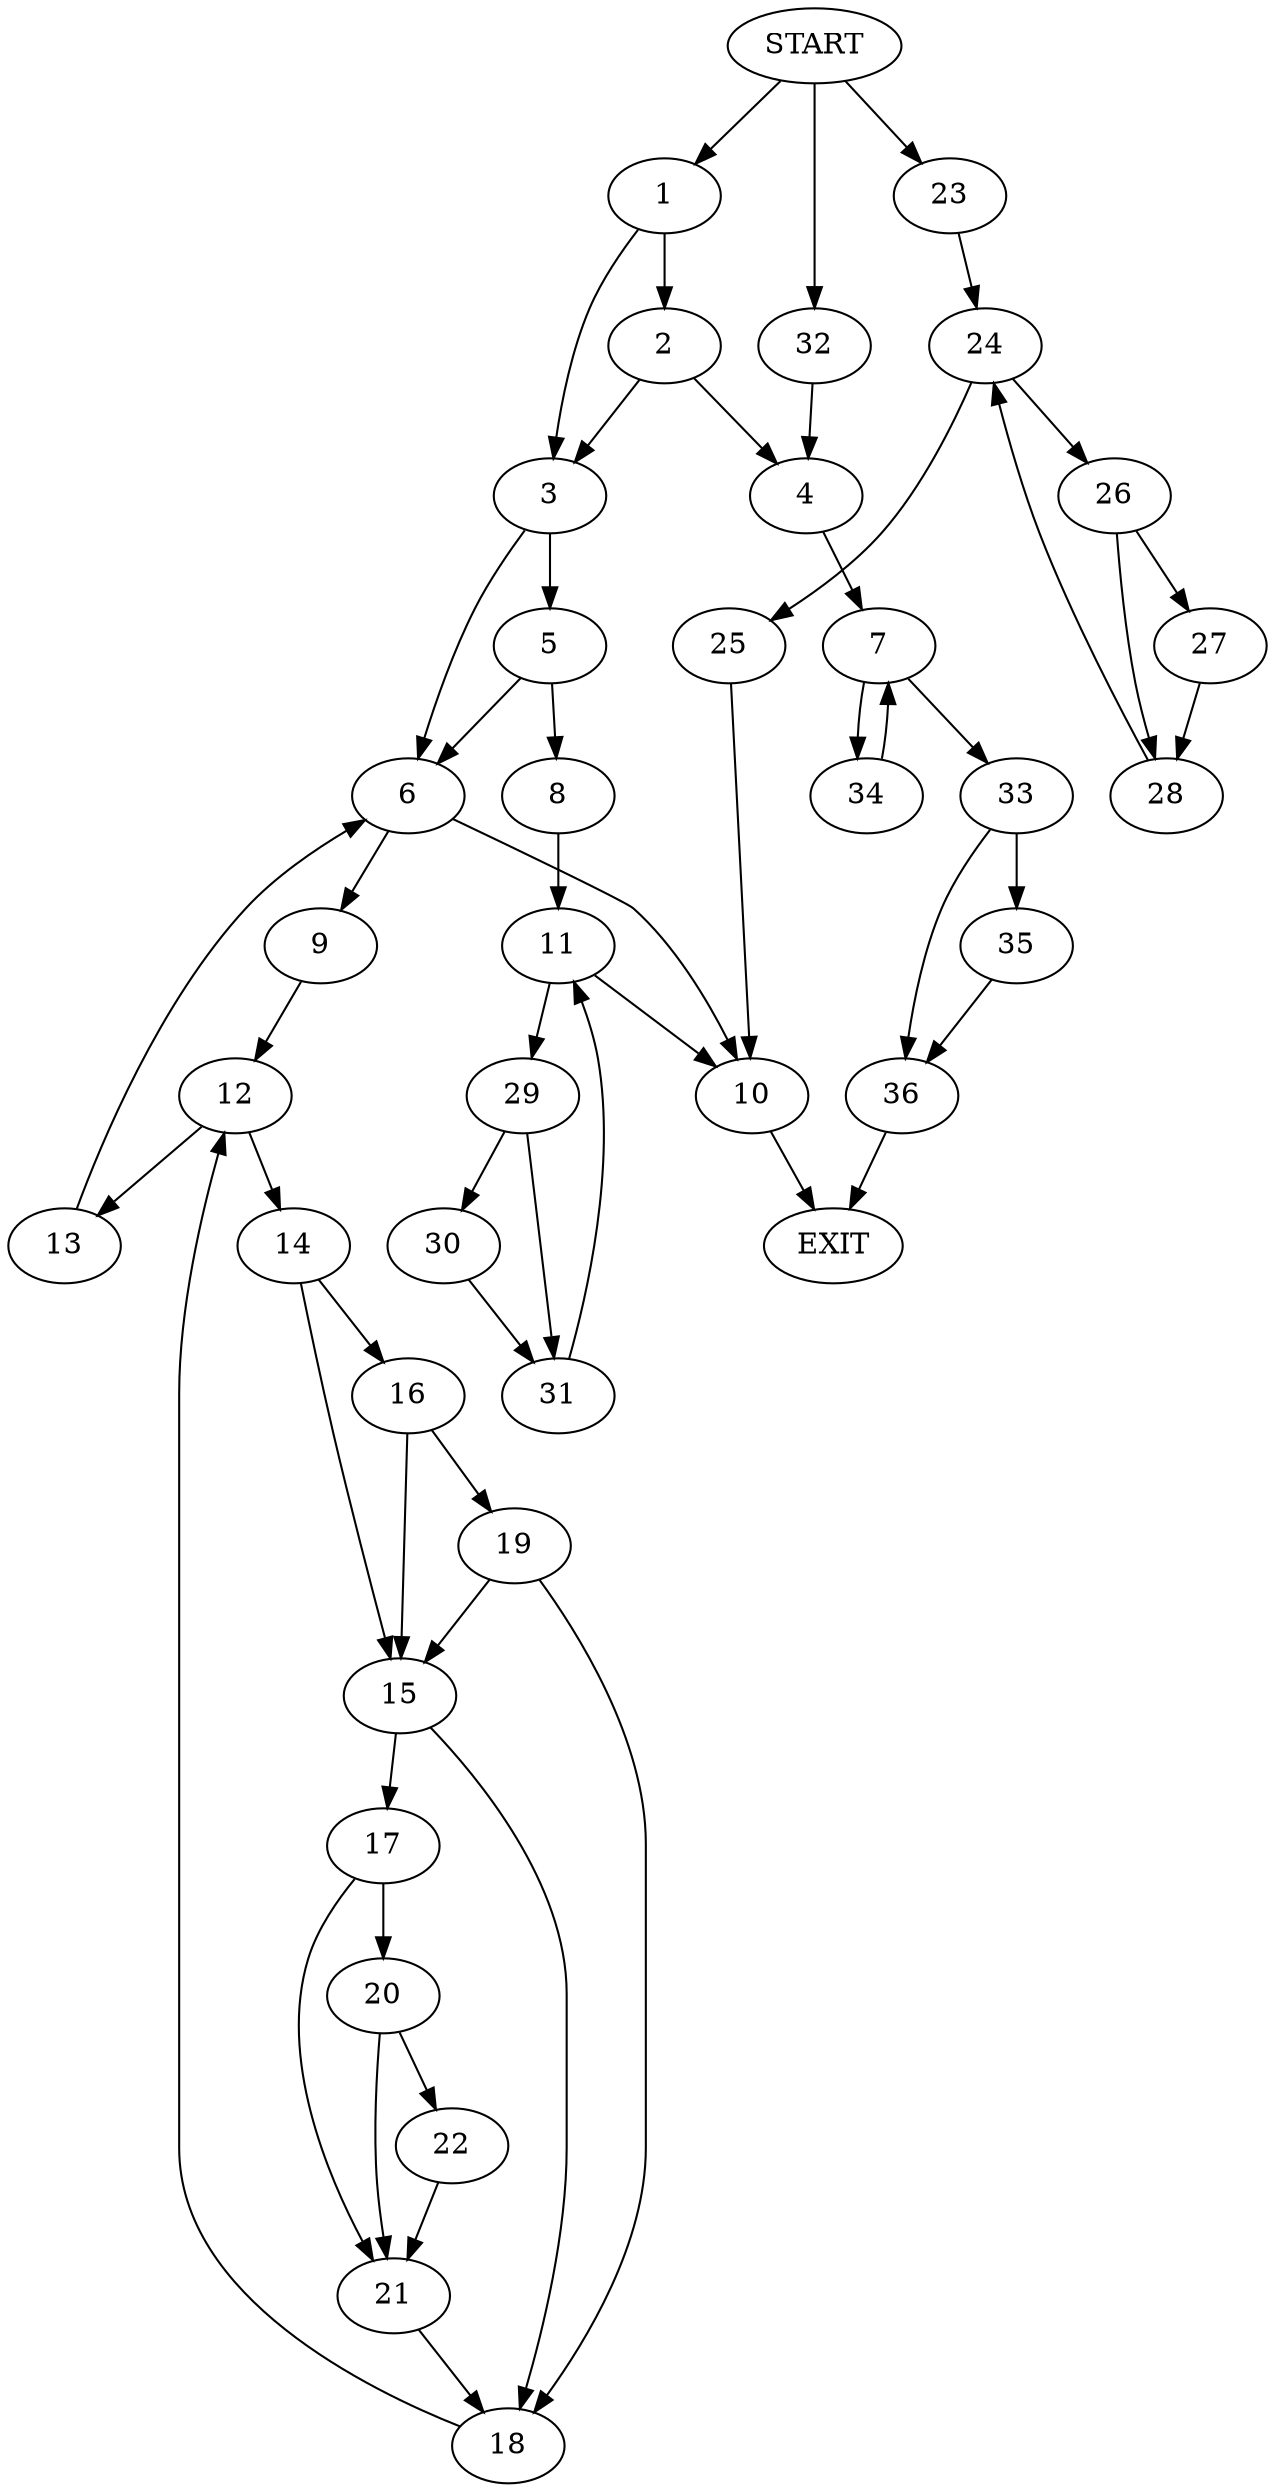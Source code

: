 digraph {
0 [label="START"]
37 [label="EXIT"]
0 -> 1
1 -> 2
1 -> 3
2 -> 3
2 -> 4
3 -> 5
3 -> 6
4 -> 7
5 -> 8
5 -> 6
6 -> 9
6 -> 10
8 -> 11
9 -> 12
10 -> 37
12 -> 13
12 -> 14
14 -> 15
14 -> 16
13 -> 6
15 -> 17
15 -> 18
16 -> 19
16 -> 15
19 -> 15
19 -> 18
18 -> 12
17 -> 20
17 -> 21
21 -> 18
20 -> 22
20 -> 21
22 -> 21
0 -> 23
23 -> 24
24 -> 25
24 -> 26
26 -> 27
26 -> 28
25 -> 10
27 -> 28
28 -> 24
11 -> 29
11 -> 10
29 -> 30
29 -> 31
31 -> 11
30 -> 31
0 -> 32
32 -> 4
7 -> 33
7 -> 34
34 -> 7
33 -> 35
33 -> 36
35 -> 36
36 -> 37
}
